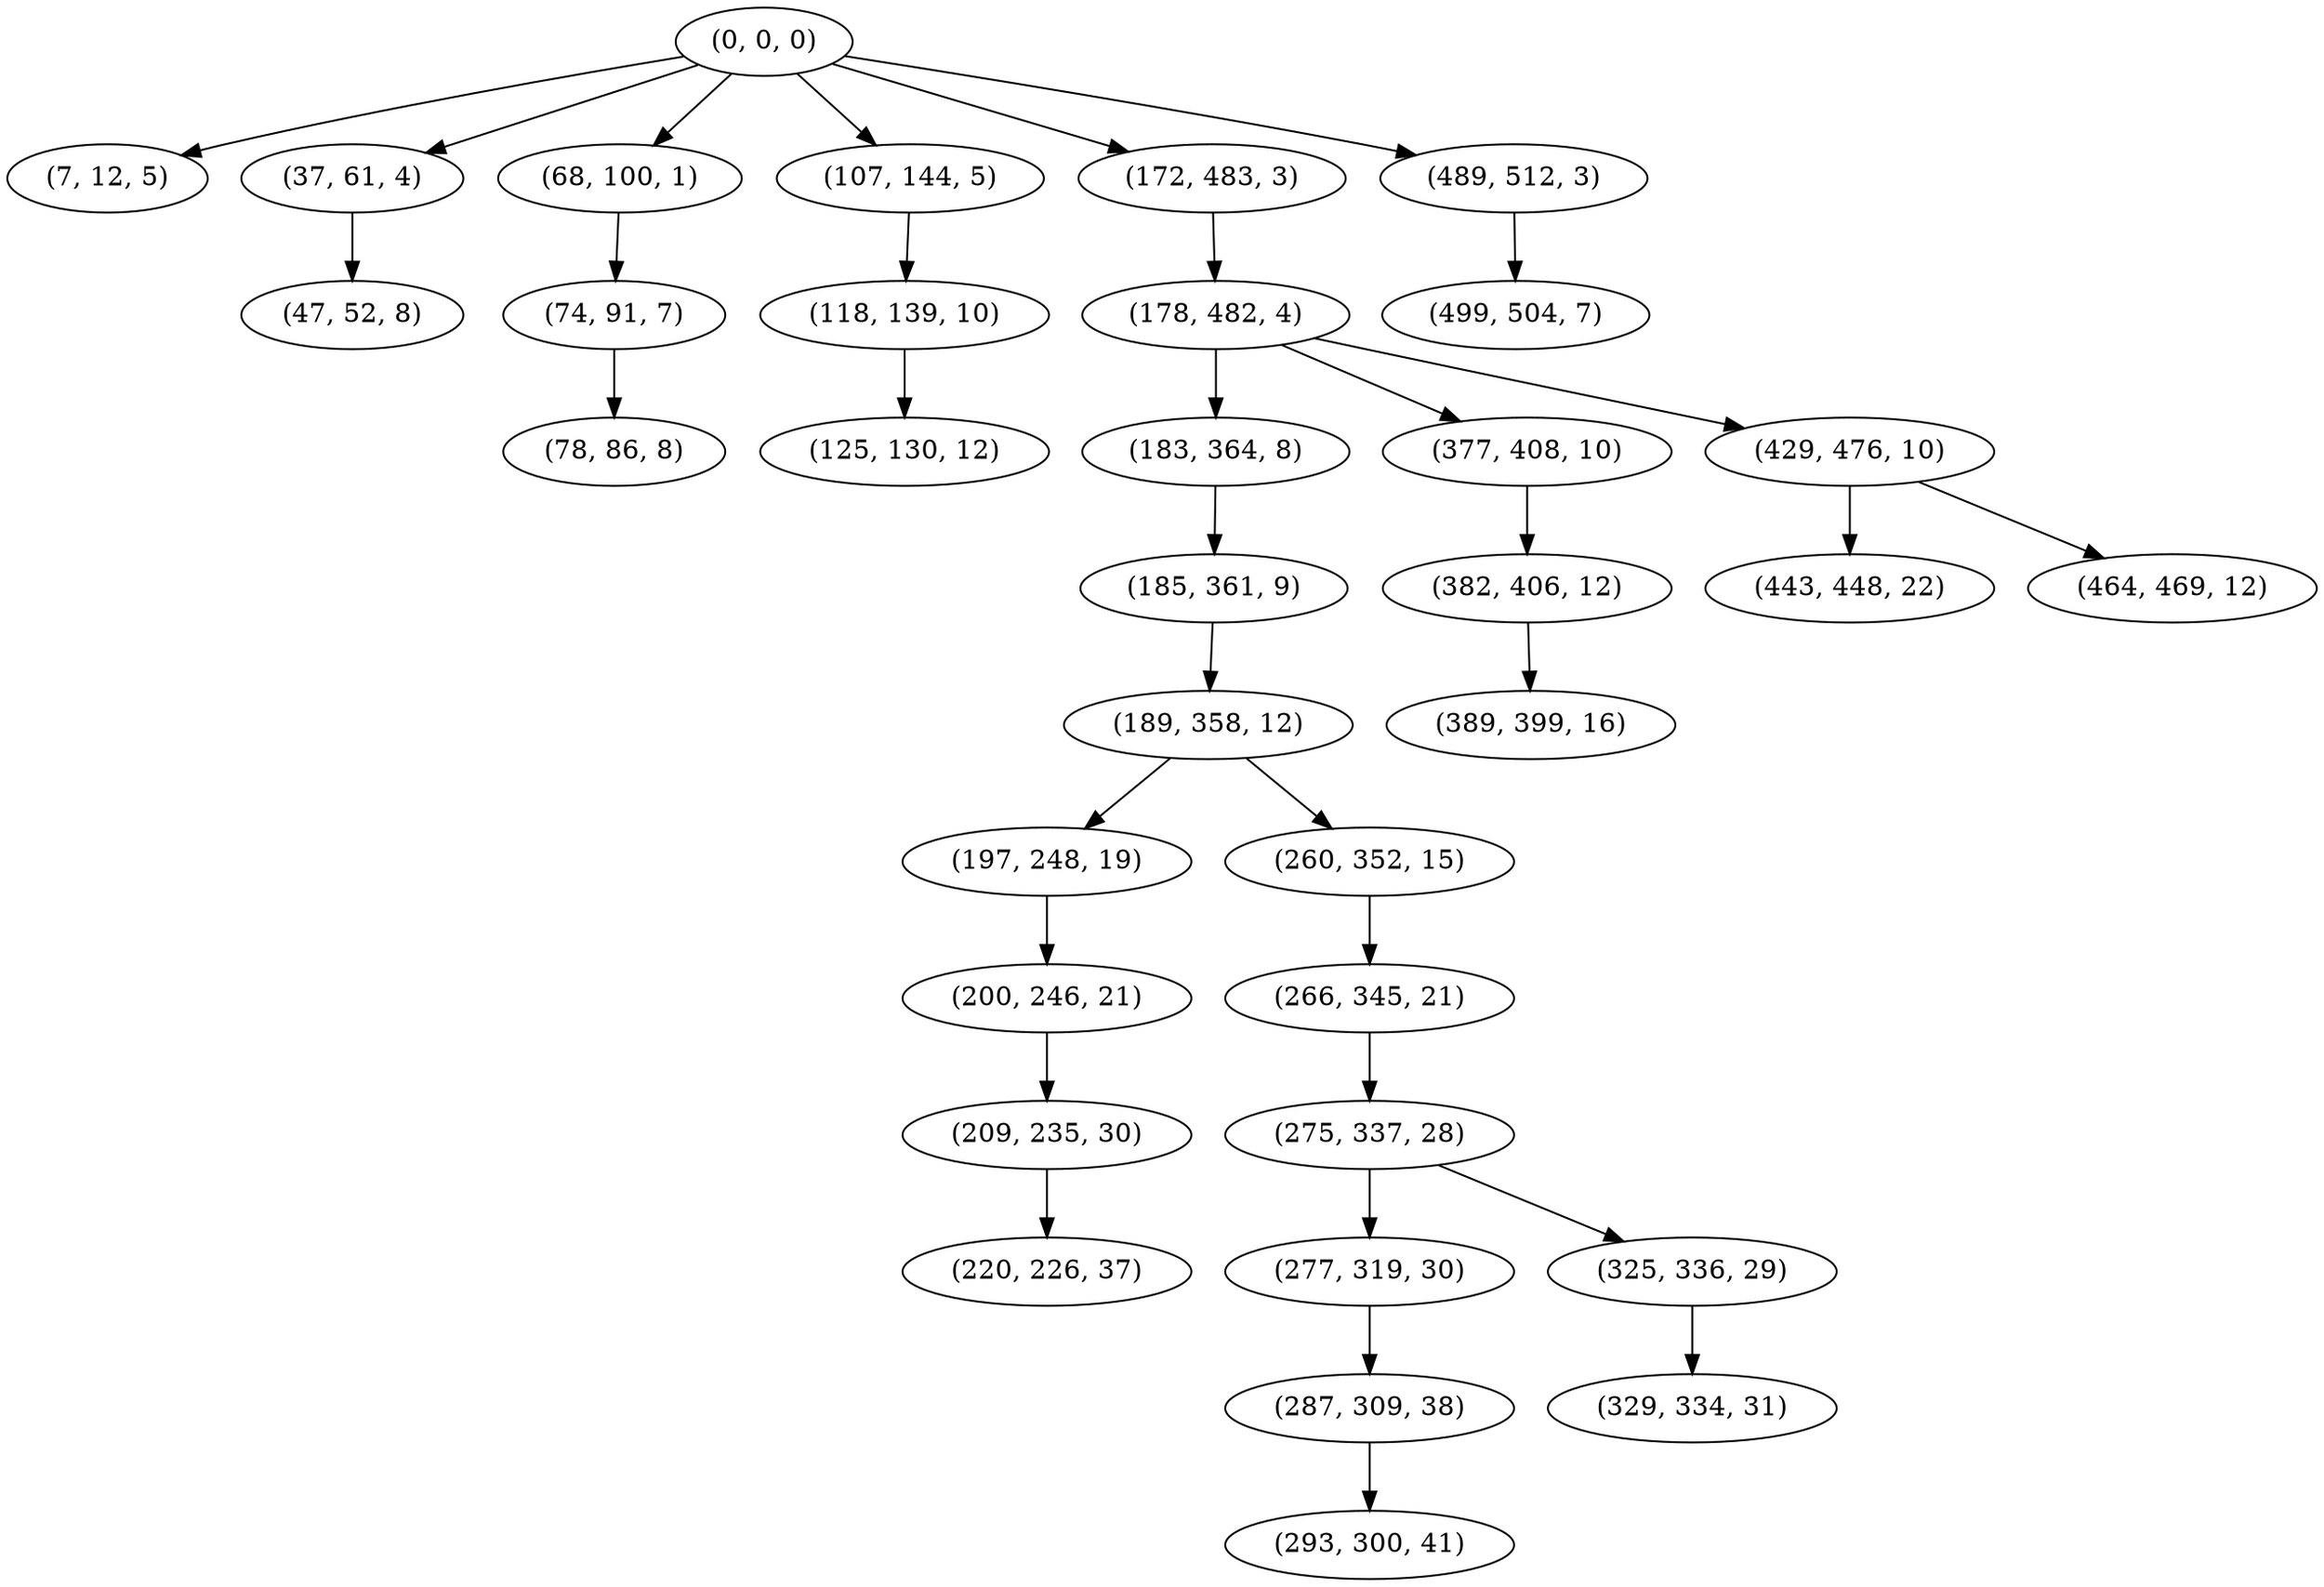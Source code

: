 digraph tree {
    "(0, 0, 0)";
    "(7, 12, 5)";
    "(37, 61, 4)";
    "(47, 52, 8)";
    "(68, 100, 1)";
    "(74, 91, 7)";
    "(78, 86, 8)";
    "(107, 144, 5)";
    "(118, 139, 10)";
    "(125, 130, 12)";
    "(172, 483, 3)";
    "(178, 482, 4)";
    "(183, 364, 8)";
    "(185, 361, 9)";
    "(189, 358, 12)";
    "(197, 248, 19)";
    "(200, 246, 21)";
    "(209, 235, 30)";
    "(220, 226, 37)";
    "(260, 352, 15)";
    "(266, 345, 21)";
    "(275, 337, 28)";
    "(277, 319, 30)";
    "(287, 309, 38)";
    "(293, 300, 41)";
    "(325, 336, 29)";
    "(329, 334, 31)";
    "(377, 408, 10)";
    "(382, 406, 12)";
    "(389, 399, 16)";
    "(429, 476, 10)";
    "(443, 448, 22)";
    "(464, 469, 12)";
    "(489, 512, 3)";
    "(499, 504, 7)";
    "(0, 0, 0)" -> "(7, 12, 5)";
    "(0, 0, 0)" -> "(37, 61, 4)";
    "(0, 0, 0)" -> "(68, 100, 1)";
    "(0, 0, 0)" -> "(107, 144, 5)";
    "(0, 0, 0)" -> "(172, 483, 3)";
    "(0, 0, 0)" -> "(489, 512, 3)";
    "(37, 61, 4)" -> "(47, 52, 8)";
    "(68, 100, 1)" -> "(74, 91, 7)";
    "(74, 91, 7)" -> "(78, 86, 8)";
    "(107, 144, 5)" -> "(118, 139, 10)";
    "(118, 139, 10)" -> "(125, 130, 12)";
    "(172, 483, 3)" -> "(178, 482, 4)";
    "(178, 482, 4)" -> "(183, 364, 8)";
    "(178, 482, 4)" -> "(377, 408, 10)";
    "(178, 482, 4)" -> "(429, 476, 10)";
    "(183, 364, 8)" -> "(185, 361, 9)";
    "(185, 361, 9)" -> "(189, 358, 12)";
    "(189, 358, 12)" -> "(197, 248, 19)";
    "(189, 358, 12)" -> "(260, 352, 15)";
    "(197, 248, 19)" -> "(200, 246, 21)";
    "(200, 246, 21)" -> "(209, 235, 30)";
    "(209, 235, 30)" -> "(220, 226, 37)";
    "(260, 352, 15)" -> "(266, 345, 21)";
    "(266, 345, 21)" -> "(275, 337, 28)";
    "(275, 337, 28)" -> "(277, 319, 30)";
    "(275, 337, 28)" -> "(325, 336, 29)";
    "(277, 319, 30)" -> "(287, 309, 38)";
    "(287, 309, 38)" -> "(293, 300, 41)";
    "(325, 336, 29)" -> "(329, 334, 31)";
    "(377, 408, 10)" -> "(382, 406, 12)";
    "(382, 406, 12)" -> "(389, 399, 16)";
    "(429, 476, 10)" -> "(443, 448, 22)";
    "(429, 476, 10)" -> "(464, 469, 12)";
    "(489, 512, 3)" -> "(499, 504, 7)";
}
